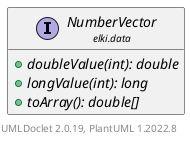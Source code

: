@startuml
    remove .*\.(Instance|Par|Parameterizer|Factory)$
    set namespaceSeparator none
    hide empty fields
    hide empty methods

    interface "<size:14>NumberVector.Factory\n<size:10>elki.data" as elki.data.NumberVector.Factory<V extends NumberVector> [[NumberVector.Factory.html]] {
        +newNumberVector(double[]): V extends NumberVector
        +newNumberVector(NumberVector): V extends NumberVector
        {abstract} +newNumberVector(A, NumberArrayAdapter<?, ? super A>): V extends NumberVector
    }

    interface "<size:14>FeatureVector.Factory\n<size:10>elki.data" as elki.data.FeatureVector.Factory<V extends NumberVector, Number> [[FeatureVector.Factory.html]] {
        {abstract} +newFeatureVector(A, ArrayAdapter<? extends D, A>): V extends NumberVector
        {abstract} +getDefaultSerializer(): ByteBufferSerializer<V extends FeatureVector<? extends D>>
        {abstract} +getRestrictionClass(): Class<? super FeatureVector<? extends D>>
    }
    interface "<size:14>NumberVector\n<size:10>elki.data" as elki.data.NumberVector [[NumberVector.html]] {
        {abstract} +doubleValue(int): double
        {abstract} +longValue(int): long
        {abstract} +toArray(): double[]
    }

    elki.data.FeatureVector.Factory <|-- elki.data.NumberVector.Factory
    elki.data.NumberVector +-- elki.data.NumberVector.Factory

    center footer UMLDoclet 2.0.19, PlantUML 1.2022.8
@enduml
